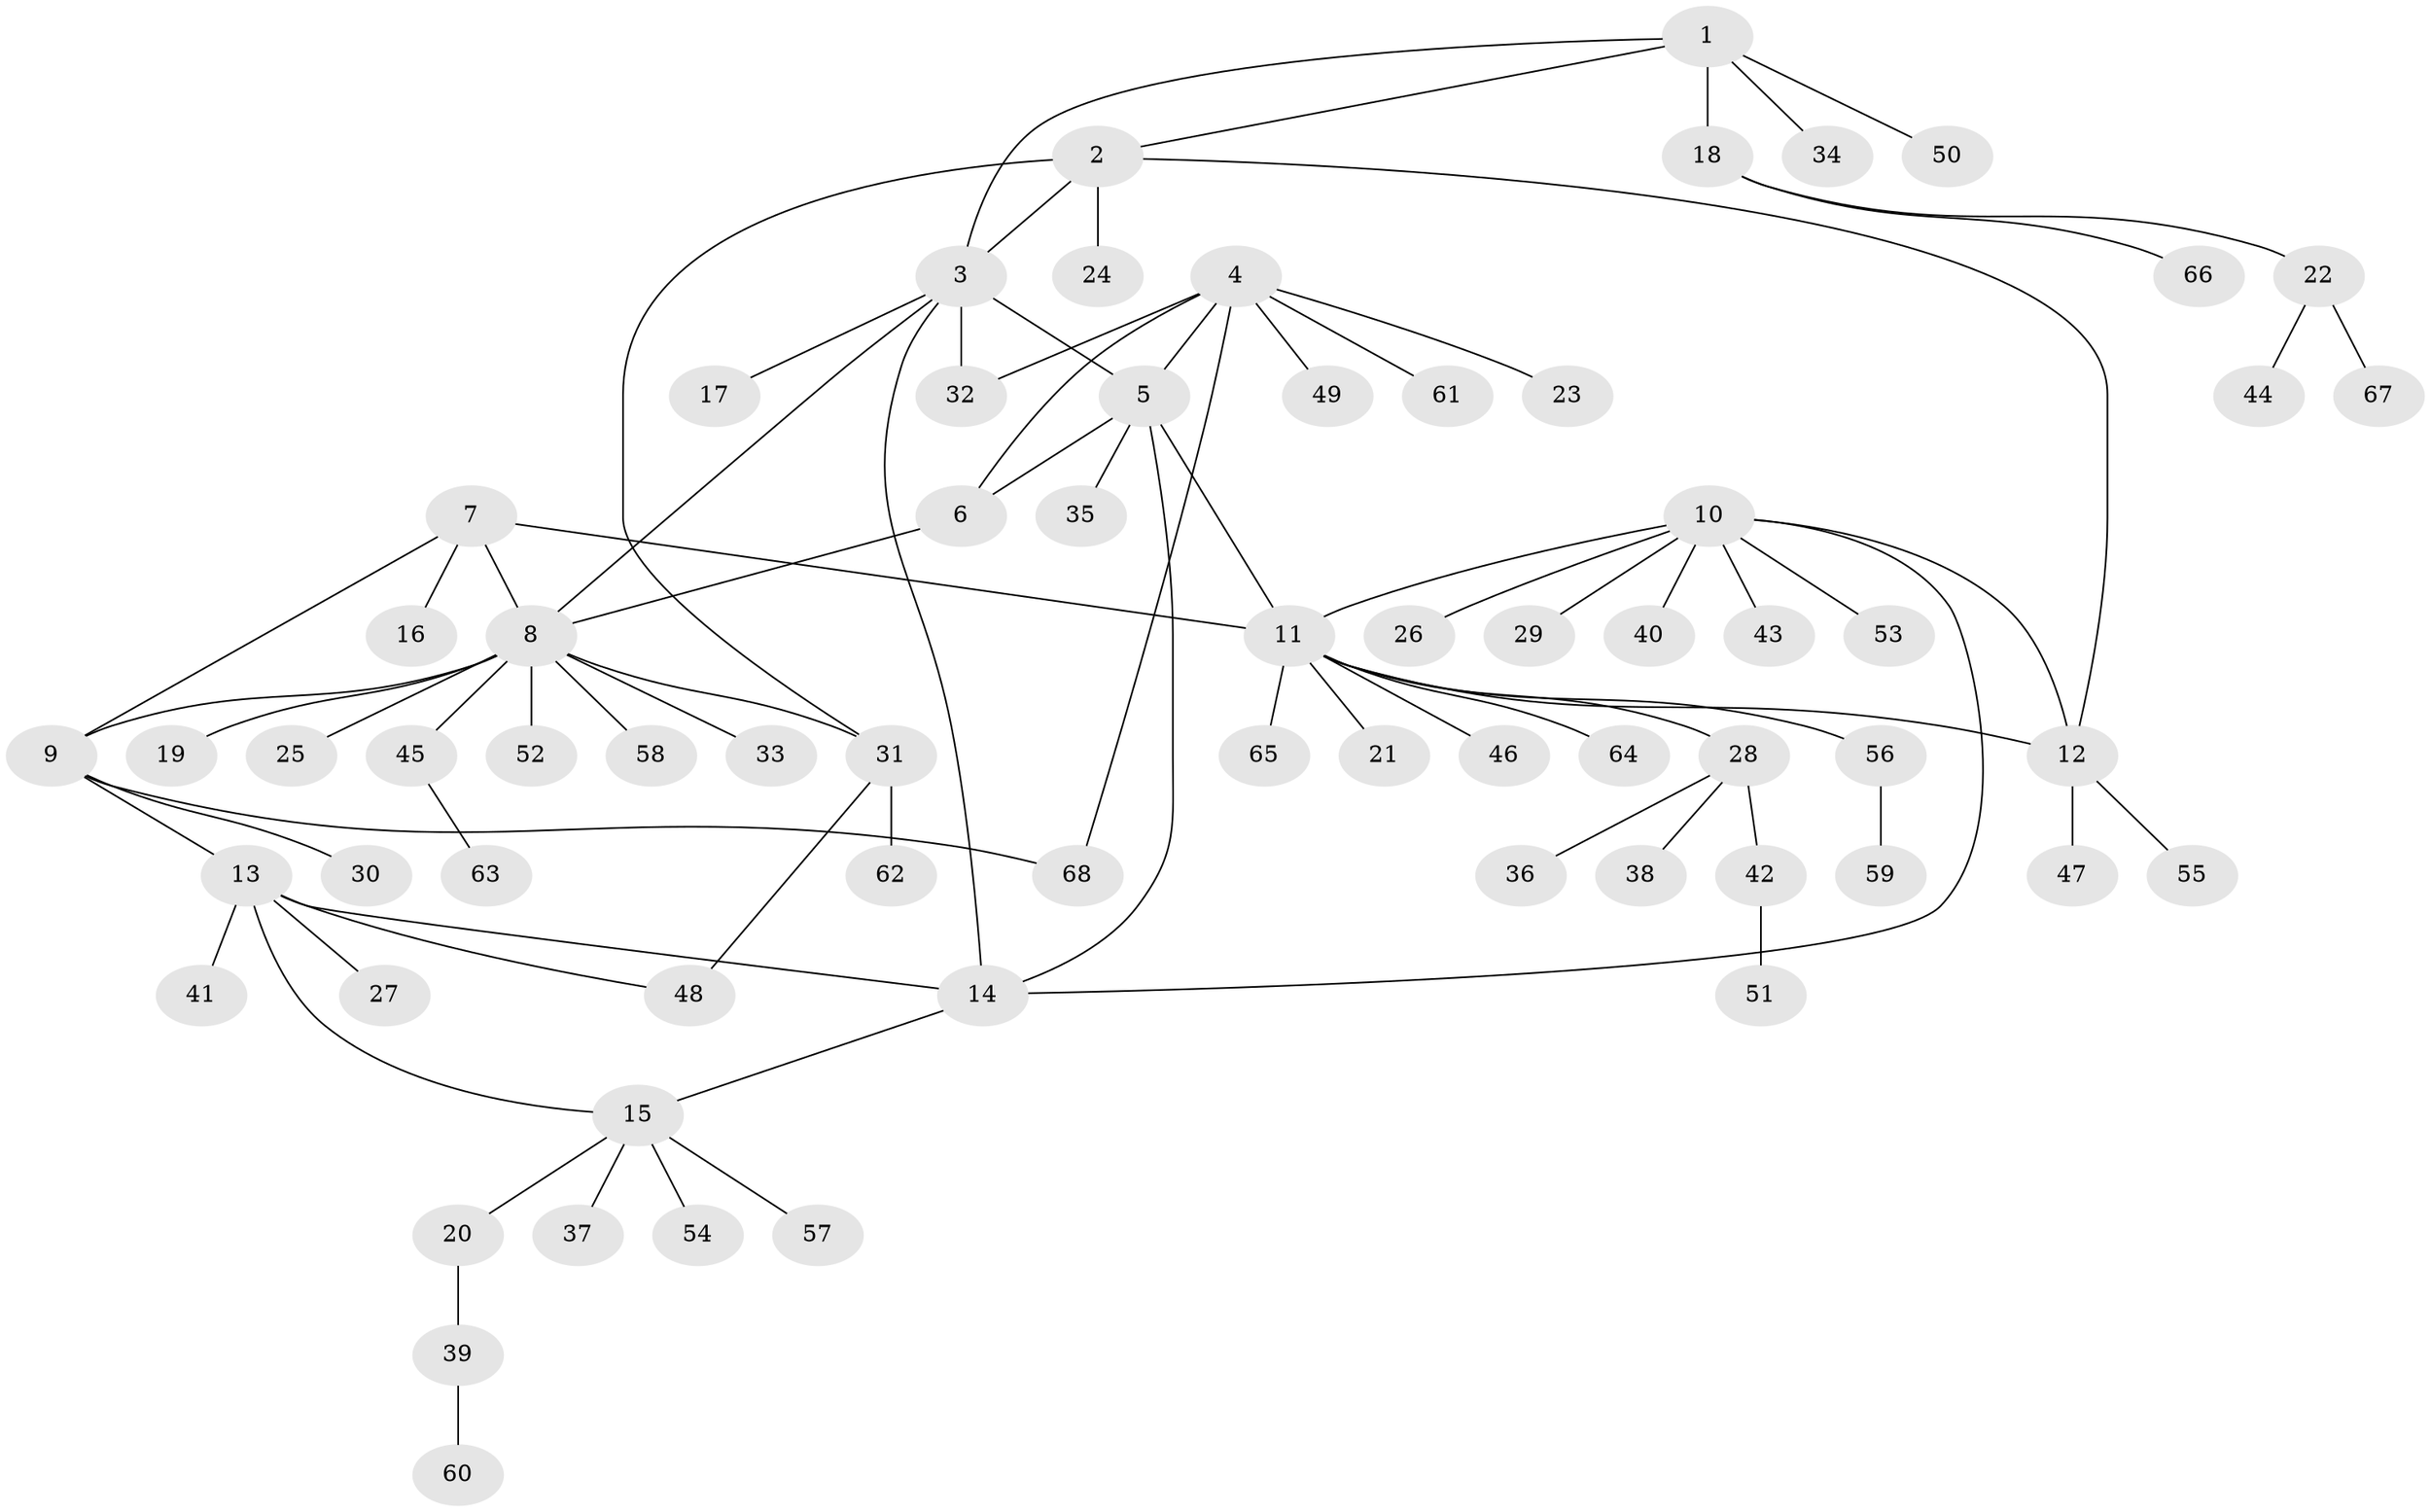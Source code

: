 // Generated by graph-tools (version 1.1) at 2025/37/03/09/25 02:37:46]
// undirected, 68 vertices, 82 edges
graph export_dot {
graph [start="1"]
  node [color=gray90,style=filled];
  1;
  2;
  3;
  4;
  5;
  6;
  7;
  8;
  9;
  10;
  11;
  12;
  13;
  14;
  15;
  16;
  17;
  18;
  19;
  20;
  21;
  22;
  23;
  24;
  25;
  26;
  27;
  28;
  29;
  30;
  31;
  32;
  33;
  34;
  35;
  36;
  37;
  38;
  39;
  40;
  41;
  42;
  43;
  44;
  45;
  46;
  47;
  48;
  49;
  50;
  51;
  52;
  53;
  54;
  55;
  56;
  57;
  58;
  59;
  60;
  61;
  62;
  63;
  64;
  65;
  66;
  67;
  68;
  1 -- 2;
  1 -- 3;
  1 -- 18;
  1 -- 34;
  1 -- 50;
  2 -- 3;
  2 -- 12;
  2 -- 24;
  2 -- 31;
  3 -- 5;
  3 -- 8;
  3 -- 14;
  3 -- 17;
  3 -- 32;
  4 -- 5;
  4 -- 6;
  4 -- 23;
  4 -- 32;
  4 -- 49;
  4 -- 61;
  4 -- 68;
  5 -- 6;
  5 -- 11;
  5 -- 14;
  5 -- 35;
  6 -- 8;
  7 -- 8;
  7 -- 9;
  7 -- 11;
  7 -- 16;
  8 -- 9;
  8 -- 19;
  8 -- 25;
  8 -- 31;
  8 -- 33;
  8 -- 45;
  8 -- 52;
  8 -- 58;
  9 -- 13;
  9 -- 30;
  9 -- 68;
  10 -- 11;
  10 -- 12;
  10 -- 14;
  10 -- 26;
  10 -- 29;
  10 -- 40;
  10 -- 43;
  10 -- 53;
  11 -- 12;
  11 -- 21;
  11 -- 28;
  11 -- 46;
  11 -- 56;
  11 -- 64;
  11 -- 65;
  12 -- 47;
  12 -- 55;
  13 -- 14;
  13 -- 15;
  13 -- 27;
  13 -- 41;
  13 -- 48;
  14 -- 15;
  15 -- 20;
  15 -- 37;
  15 -- 54;
  15 -- 57;
  18 -- 22;
  18 -- 66;
  20 -- 39;
  22 -- 44;
  22 -- 67;
  28 -- 36;
  28 -- 38;
  28 -- 42;
  31 -- 48;
  31 -- 62;
  39 -- 60;
  42 -- 51;
  45 -- 63;
  56 -- 59;
}
